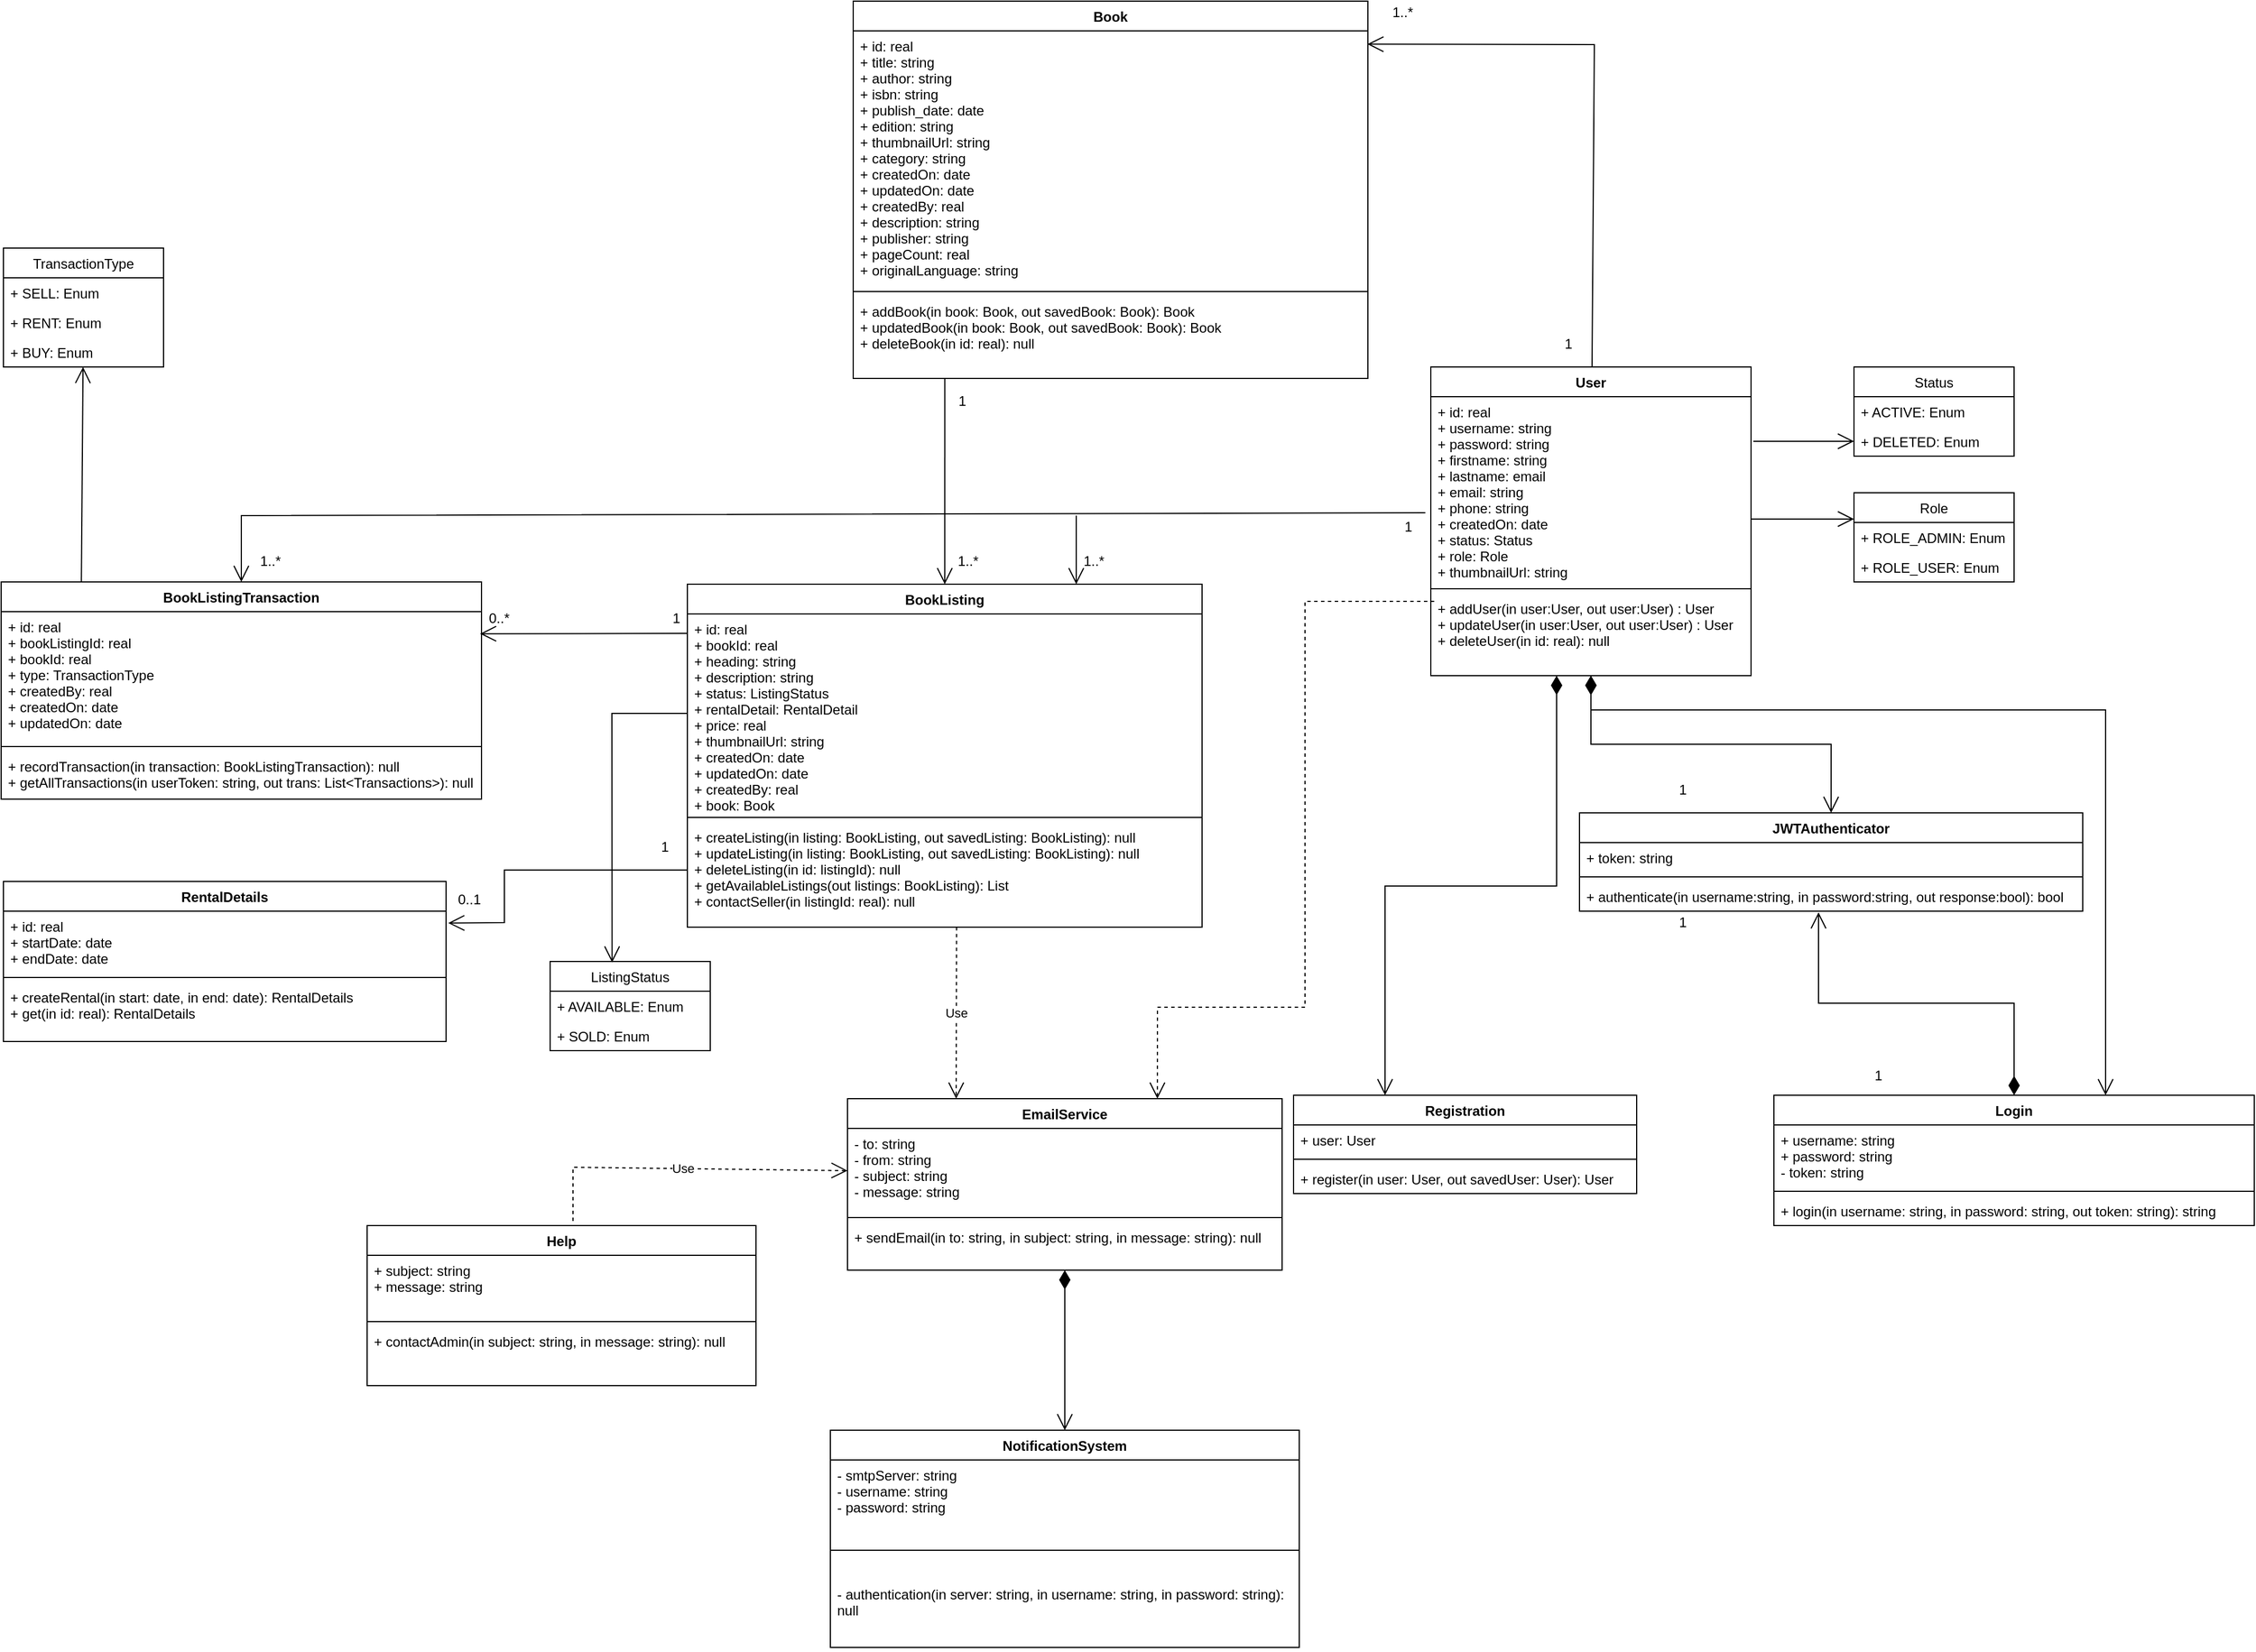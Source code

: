 <mxfile version="14.4.3" type="device"><diagram id="NS_lk_DK65q00Imii6x4" name="Page-1"><mxGraphModel dx="2168" dy="1858" grid="1" gridSize="10" guides="1" tooltips="1" connect="1" arrows="1" fold="1" page="1" pageScale="1" pageWidth="850" pageHeight="1100" math="0" shadow="0"><root><mxCell id="0"/><mxCell id="1" parent="0"/><mxCell id="VNpAgADKJumztZuWfa_--1" value="BookListingTransaction" style="swimlane;fontStyle=1;align=center;verticalAlign=top;childLayout=stackLayout;horizontal=1;startSize=26;horizontalStack=0;resizeParent=1;resizeParentMax=0;resizeLast=0;collapsible=1;marginBottom=0;" vertex="1" parent="1"><mxGeometry x="-620" y="58" width="420" height="190" as="geometry"/></mxCell><mxCell id="VNpAgADKJumztZuWfa_--2" value="+ id: real&#10;+ bookListingId: real&#10;+ bookId: real&#10;+ type: TransactionType&#10;+ createdBy: real&#10;+ createdOn: date&#10;+ updatedOn: date" style="text;strokeColor=none;fillColor=none;align=left;verticalAlign=top;spacingLeft=4;spacingRight=4;overflow=hidden;rotatable=0;points=[[0,0.5],[1,0.5]];portConstraint=eastwest;" vertex="1" parent="VNpAgADKJumztZuWfa_--1"><mxGeometry y="26" width="420" height="114" as="geometry"/></mxCell><mxCell id="VNpAgADKJumztZuWfa_--3" value="" style="line;strokeWidth=1;fillColor=none;align=left;verticalAlign=middle;spacingTop=-1;spacingLeft=3;spacingRight=3;rotatable=0;labelPosition=right;points=[];portConstraint=eastwest;" vertex="1" parent="VNpAgADKJumztZuWfa_--1"><mxGeometry y="140" width="420" height="8" as="geometry"/></mxCell><mxCell id="VNpAgADKJumztZuWfa_--4" value="+ recordTransaction(in transaction: BookListingTransaction): null&#10;+ getAllTransactions(in userToken: string, out trans: List&lt;Transactions&gt;): null" style="text;strokeColor=none;fillColor=none;align=left;verticalAlign=top;spacingLeft=4;spacingRight=4;overflow=hidden;rotatable=0;points=[[0,0.5],[1,0.5]];portConstraint=eastwest;" vertex="1" parent="VNpAgADKJumztZuWfa_--1"><mxGeometry y="148" width="420" height="42" as="geometry"/></mxCell><mxCell id="VNpAgADKJumztZuWfa_--6" value="BookListing" style="swimlane;fontStyle=1;align=center;verticalAlign=top;childLayout=stackLayout;horizontal=1;startSize=26;horizontalStack=0;resizeParent=1;resizeParentMax=0;resizeLast=0;collapsible=1;marginBottom=0;" vertex="1" parent="1"><mxGeometry x="-20" y="60" width="450" height="300" as="geometry"/></mxCell><mxCell id="VNpAgADKJumztZuWfa_--7" value="+ id: real&#10;+ bookId: real&#10;+ heading: string&#10;+ description: string&#10;+ status: ListingStatus&#10;+ rentalDetail: RentalDetail&#10;+ price: real&#10;+ thumbnailUrl: string&#10;+ createdOn: date&#10;+ updatedOn: date&#10;+ createdBy: real&#10;+ book: Book" style="text;strokeColor=none;fillColor=none;align=left;verticalAlign=top;spacingLeft=4;spacingRight=4;overflow=hidden;rotatable=0;points=[[0,0.5],[1,0.5]];portConstraint=eastwest;" vertex="1" parent="VNpAgADKJumztZuWfa_--6"><mxGeometry y="26" width="450" height="174" as="geometry"/></mxCell><mxCell id="VNpAgADKJumztZuWfa_--8" value="" style="line;strokeWidth=1;fillColor=none;align=left;verticalAlign=middle;spacingTop=-1;spacingLeft=3;spacingRight=3;rotatable=0;labelPosition=right;points=[];portConstraint=eastwest;" vertex="1" parent="VNpAgADKJumztZuWfa_--6"><mxGeometry y="200" width="450" height="8" as="geometry"/></mxCell><mxCell id="VNpAgADKJumztZuWfa_--9" value="+ createListing(in listing: BookListing, out savedListing: BookListing): null&#10;+ updateListing(in listing: BookListing, out savedListing: BookListing): null&#10;+ deleteListing(in id: listingId): null&#10;+ getAvailableListings(out listings: BookListing): List&#10;+ contactSeller(in listingId: real): null" style="text;strokeColor=none;fillColor=none;align=left;verticalAlign=top;spacingLeft=4;spacingRight=4;overflow=hidden;rotatable=0;points=[[0,0.5],[1,0.5]];portConstraint=eastwest;" vertex="1" parent="VNpAgADKJumztZuWfa_--6"><mxGeometry y="208" width="450" height="92" as="geometry"/></mxCell><mxCell id="VNpAgADKJumztZuWfa_--10" value="Registration" style="swimlane;fontStyle=1;align=center;verticalAlign=top;childLayout=stackLayout;horizontal=1;startSize=26;horizontalStack=0;resizeParent=1;resizeParentMax=0;resizeLast=0;collapsible=1;marginBottom=0;" vertex="1" parent="1"><mxGeometry x="510" y="507" width="300" height="86" as="geometry"/></mxCell><mxCell id="VNpAgADKJumztZuWfa_--11" value="+ user: User" style="text;strokeColor=none;fillColor=none;align=left;verticalAlign=top;spacingLeft=4;spacingRight=4;overflow=hidden;rotatable=0;points=[[0,0.5],[1,0.5]];portConstraint=eastwest;" vertex="1" parent="VNpAgADKJumztZuWfa_--10"><mxGeometry y="26" width="300" height="26" as="geometry"/></mxCell><mxCell id="VNpAgADKJumztZuWfa_--12" value="" style="line;strokeWidth=1;fillColor=none;align=left;verticalAlign=middle;spacingTop=-1;spacingLeft=3;spacingRight=3;rotatable=0;labelPosition=right;points=[];portConstraint=eastwest;" vertex="1" parent="VNpAgADKJumztZuWfa_--10"><mxGeometry y="52" width="300" height="8" as="geometry"/></mxCell><mxCell id="VNpAgADKJumztZuWfa_--13" value="+ register(in user: User, out savedUser: User): User" style="text;strokeColor=none;fillColor=none;align=left;verticalAlign=top;spacingLeft=4;spacingRight=4;overflow=hidden;rotatable=0;points=[[0,0.5],[1,0.5]];portConstraint=eastwest;" vertex="1" parent="VNpAgADKJumztZuWfa_--10"><mxGeometry y="60" width="300" height="26" as="geometry"/></mxCell><mxCell id="VNpAgADKJumztZuWfa_--14" value="Login" style="swimlane;fontStyle=1;align=center;verticalAlign=top;childLayout=stackLayout;horizontal=1;startSize=26;horizontalStack=0;resizeParent=1;resizeParentMax=0;resizeLast=0;collapsible=1;marginBottom=0;" vertex="1" parent="1"><mxGeometry x="930" y="507" width="420" height="114" as="geometry"/></mxCell><mxCell id="VNpAgADKJumztZuWfa_--15" value="+ username: string&#10;+ password: string&#10;- token: string" style="text;strokeColor=none;fillColor=none;align=left;verticalAlign=top;spacingLeft=4;spacingRight=4;overflow=hidden;rotatable=0;points=[[0,0.5],[1,0.5]];portConstraint=eastwest;" vertex="1" parent="VNpAgADKJumztZuWfa_--14"><mxGeometry y="26" width="420" height="54" as="geometry"/></mxCell><mxCell id="VNpAgADKJumztZuWfa_--16" value="" style="line;strokeWidth=1;fillColor=none;align=left;verticalAlign=middle;spacingTop=-1;spacingLeft=3;spacingRight=3;rotatable=0;labelPosition=right;points=[];portConstraint=eastwest;" vertex="1" parent="VNpAgADKJumztZuWfa_--14"><mxGeometry y="80" width="420" height="8" as="geometry"/></mxCell><mxCell id="VNpAgADKJumztZuWfa_--17" value="+ login(in username: string, in password: string, out token: string): string" style="text;strokeColor=none;fillColor=none;align=left;verticalAlign=top;spacingLeft=4;spacingRight=4;overflow=hidden;rotatable=0;points=[[0,0.5],[1,0.5]];portConstraint=eastwest;" vertex="1" parent="VNpAgADKJumztZuWfa_--14"><mxGeometry y="88" width="420" height="26" as="geometry"/></mxCell><mxCell id="VNpAgADKJumztZuWfa_--18" value="User" style="swimlane;fontStyle=1;align=center;verticalAlign=top;childLayout=stackLayout;horizontal=1;startSize=26;horizontalStack=0;resizeParent=1;resizeParentMax=0;resizeLast=0;collapsible=1;marginBottom=0;" vertex="1" parent="1"><mxGeometry x="630" y="-130" width="280" height="270" as="geometry"/></mxCell><mxCell id="VNpAgADKJumztZuWfa_--19" value="+ id: real&#10;+ username: string&#10;+ password: string&#10;+ firstname: string&#10;+ lastname: email&#10;+ email: string&#10;+ phone: string&#10;+ createdOn: date&#10;+ status: Status&#10;+ role: Role&#10;+ thumbnailUrl: string " style="text;strokeColor=none;fillColor=none;align=left;verticalAlign=top;spacingLeft=4;spacingRight=4;overflow=hidden;rotatable=0;points=[[0,0.5],[1,0.5]];portConstraint=eastwest;" vertex="1" parent="VNpAgADKJumztZuWfa_--18"><mxGeometry y="26" width="280" height="164" as="geometry"/></mxCell><mxCell id="VNpAgADKJumztZuWfa_--104" value="" style="line;strokeWidth=1;fillColor=none;align=left;verticalAlign=middle;spacingTop=-1;spacingLeft=3;spacingRight=3;rotatable=0;labelPosition=right;points=[];portConstraint=eastwest;" vertex="1" parent="VNpAgADKJumztZuWfa_--18"><mxGeometry y="190" width="280" height="8" as="geometry"/></mxCell><mxCell id="VNpAgADKJumztZuWfa_--103" value="+ addUser(in user:User, out user:User) : User &#10;+ updateUser(in user:User, out user:User) : User &#10;+ deleteUser(in id: real): null " style="text;strokeColor=none;fillColor=none;align=left;verticalAlign=top;spacingLeft=4;spacingRight=4;overflow=hidden;rotatable=0;points=[[0,0.5],[1,0.5]];portConstraint=eastwest;" vertex="1" parent="VNpAgADKJumztZuWfa_--18"><mxGeometry y="198" width="280" height="72" as="geometry"/></mxCell><mxCell id="VNpAgADKJumztZuWfa_--22" value="Book" style="swimlane;fontStyle=1;align=center;verticalAlign=top;childLayout=stackLayout;horizontal=1;startSize=26;horizontalStack=0;resizeParent=1;resizeParentMax=0;resizeLast=0;collapsible=1;marginBottom=0;" vertex="1" parent="1"><mxGeometry x="125" y="-450" width="450" height="330" as="geometry"/></mxCell><mxCell id="VNpAgADKJumztZuWfa_--23" value="+ id: real&#10;+ title: string&#10;+ author: string&#10;+ isbn: string&#10;+ publish_date: date&#10;+ edition: string&#10;+ thumbnailUrl: string&#10;+ category: string&#10;+ createdOn: date&#10;+ updatedOn: date&#10;+ createdBy: real&#10;+ description: string&#10;+ publisher: string&#10;+ pageCount: real&#10;+ originalLanguage: string" style="text;strokeColor=none;fillColor=none;align=left;verticalAlign=top;spacingLeft=4;spacingRight=4;overflow=hidden;rotatable=0;points=[[0,0.5],[1,0.5]];portConstraint=eastwest;" vertex="1" parent="VNpAgADKJumztZuWfa_--22"><mxGeometry y="26" width="450" height="224" as="geometry"/></mxCell><mxCell id="VNpAgADKJumztZuWfa_--24" value="" style="line;strokeWidth=1;fillColor=none;align=left;verticalAlign=middle;spacingTop=-1;spacingLeft=3;spacingRight=3;rotatable=0;labelPosition=right;points=[];portConstraint=eastwest;" vertex="1" parent="VNpAgADKJumztZuWfa_--22"><mxGeometry y="250" width="450" height="8" as="geometry"/></mxCell><mxCell id="VNpAgADKJumztZuWfa_--25" value="+ addBook(in book: Book, out savedBook: Book): Book&#10;+ updatedBook(in book: Book, out savedBook: Book): Book&#10;+ deleteBook(in id: real): null" style="text;strokeColor=none;fillColor=none;align=left;verticalAlign=top;spacingLeft=4;spacingRight=4;overflow=hidden;rotatable=0;points=[[0,0.5],[1,0.5]];portConstraint=eastwest;" vertex="1" parent="VNpAgADKJumztZuWfa_--22"><mxGeometry y="258" width="450" height="72" as="geometry"/></mxCell><mxCell id="VNpAgADKJumztZuWfa_--26" value="Help" style="swimlane;fontStyle=1;align=center;verticalAlign=top;childLayout=stackLayout;horizontal=1;startSize=26;horizontalStack=0;resizeParent=1;resizeParentMax=0;resizeLast=0;collapsible=1;marginBottom=0;" vertex="1" parent="1"><mxGeometry x="-300" y="621" width="340" height="140" as="geometry"/></mxCell><mxCell id="VNpAgADKJumztZuWfa_--27" value="+ subject: string&#10;+ message: string" style="text;strokeColor=none;fillColor=none;align=left;verticalAlign=top;spacingLeft=4;spacingRight=4;overflow=hidden;rotatable=0;points=[[0,0.5],[1,0.5]];portConstraint=eastwest;" vertex="1" parent="VNpAgADKJumztZuWfa_--26"><mxGeometry y="26" width="340" height="54" as="geometry"/></mxCell><mxCell id="VNpAgADKJumztZuWfa_--28" value="" style="line;strokeWidth=1;fillColor=none;align=left;verticalAlign=middle;spacingTop=-1;spacingLeft=3;spacingRight=3;rotatable=0;labelPosition=right;points=[];portConstraint=eastwest;" vertex="1" parent="VNpAgADKJumztZuWfa_--26"><mxGeometry y="80" width="340" height="8" as="geometry"/></mxCell><mxCell id="VNpAgADKJumztZuWfa_--29" value="+ contactAdmin(in subject: string, in message: string): null" style="text;strokeColor=none;fillColor=none;align=left;verticalAlign=top;spacingLeft=4;spacingRight=4;overflow=hidden;rotatable=0;points=[[0,0.5],[1,0.5]];portConstraint=eastwest;" vertex="1" parent="VNpAgADKJumztZuWfa_--26"><mxGeometry y="88" width="340" height="52" as="geometry"/></mxCell><mxCell id="VNpAgADKJumztZuWfa_--30" value="EmailService" style="swimlane;fontStyle=1;align=center;verticalAlign=top;childLayout=stackLayout;horizontal=1;startSize=26;horizontalStack=0;resizeParent=1;resizeParentMax=0;resizeLast=0;collapsible=1;marginBottom=0;" vertex="1" parent="1"><mxGeometry x="120" y="510" width="380" height="150" as="geometry"/></mxCell><mxCell id="VNpAgADKJumztZuWfa_--31" value="- to: string&#10;- from: string&#10;- subject: string&#10;- message: string" style="text;strokeColor=none;fillColor=none;align=left;verticalAlign=top;spacingLeft=4;spacingRight=4;overflow=hidden;rotatable=0;points=[[0,0.5],[1,0.5]];portConstraint=eastwest;" vertex="1" parent="VNpAgADKJumztZuWfa_--30"><mxGeometry y="26" width="380" height="74" as="geometry"/></mxCell><mxCell id="VNpAgADKJumztZuWfa_--32" value="" style="line;strokeWidth=1;fillColor=none;align=left;verticalAlign=middle;spacingTop=-1;spacingLeft=3;spacingRight=3;rotatable=0;labelPosition=right;points=[];portConstraint=eastwest;" vertex="1" parent="VNpAgADKJumztZuWfa_--30"><mxGeometry y="100" width="380" height="8" as="geometry"/></mxCell><mxCell id="VNpAgADKJumztZuWfa_--33" value="+ sendEmail(in to: string, in subject: string, in message: string): null" style="text;strokeColor=none;fillColor=none;align=left;verticalAlign=top;spacingLeft=4;spacingRight=4;overflow=hidden;rotatable=0;points=[[0,0.5],[1,0.5]];portConstraint=eastwest;" vertex="1" parent="VNpAgADKJumztZuWfa_--30"><mxGeometry y="108" width="380" height="42" as="geometry"/></mxCell><mxCell id="VNpAgADKJumztZuWfa_--34" value="JWTAuthenticator" style="swimlane;fontStyle=1;align=center;verticalAlign=top;childLayout=stackLayout;horizontal=1;startSize=26;horizontalStack=0;resizeParent=1;resizeParentMax=0;resizeLast=0;collapsible=1;marginBottom=0;" vertex="1" parent="1"><mxGeometry x="760" y="260" width="440" height="86" as="geometry"/></mxCell><mxCell id="VNpAgADKJumztZuWfa_--35" value="+ token: string" style="text;strokeColor=none;fillColor=none;align=left;verticalAlign=top;spacingLeft=4;spacingRight=4;overflow=hidden;rotatable=0;points=[[0,0.5],[1,0.5]];portConstraint=eastwest;" vertex="1" parent="VNpAgADKJumztZuWfa_--34"><mxGeometry y="26" width="440" height="26" as="geometry"/></mxCell><mxCell id="VNpAgADKJumztZuWfa_--36" value="" style="line;strokeWidth=1;fillColor=none;align=left;verticalAlign=middle;spacingTop=-1;spacingLeft=3;spacingRight=3;rotatable=0;labelPosition=right;points=[];portConstraint=eastwest;" vertex="1" parent="VNpAgADKJumztZuWfa_--34"><mxGeometry y="52" width="440" height="8" as="geometry"/></mxCell><mxCell id="VNpAgADKJumztZuWfa_--37" value="+ authenticate(in username:string, in password:string, out response:bool): bool" style="text;strokeColor=none;fillColor=none;align=left;verticalAlign=top;spacingLeft=4;spacingRight=4;overflow=hidden;rotatable=0;points=[[0,0.5],[1,0.5]];portConstraint=eastwest;" vertex="1" parent="VNpAgADKJumztZuWfa_--34"><mxGeometry y="60" width="440" height="26" as="geometry"/></mxCell><mxCell id="VNpAgADKJumztZuWfa_--38" value="NotificationSystem" style="swimlane;fontStyle=1;align=center;verticalAlign=top;childLayout=stackLayout;horizontal=1;startSize=26;horizontalStack=0;resizeParent=1;resizeParentMax=0;resizeLast=0;collapsible=1;marginBottom=0;" vertex="1" parent="1"><mxGeometry x="105" y="800" width="410" height="190" as="geometry"/></mxCell><mxCell id="VNpAgADKJumztZuWfa_--39" value="- smtpServer: string&#10;- username: string&#10;- password: string" style="text;strokeColor=none;fillColor=none;align=left;verticalAlign=top;spacingLeft=4;spacingRight=4;overflow=hidden;rotatable=0;points=[[0,0.5],[1,0.5]];portConstraint=eastwest;" vertex="1" parent="VNpAgADKJumztZuWfa_--38"><mxGeometry y="26" width="410" height="54" as="geometry"/></mxCell><mxCell id="VNpAgADKJumztZuWfa_--40" value="" style="line;strokeWidth=1;fillColor=none;align=left;verticalAlign=middle;spacingTop=-1;spacingLeft=3;spacingRight=3;rotatable=0;labelPosition=right;points=[];portConstraint=eastwest;" vertex="1" parent="VNpAgADKJumztZuWfa_--38"><mxGeometry y="80" width="410" height="50" as="geometry"/></mxCell><mxCell id="VNpAgADKJumztZuWfa_--41" value="- authentication(in server: string, in username: string, in password: string): &#10;null" style="text;strokeColor=none;fillColor=none;align=left;verticalAlign=top;spacingLeft=4;spacingRight=4;overflow=hidden;rotatable=0;points=[[0,0.5],[1,0.5]];portConstraint=eastwest;" vertex="1" parent="VNpAgADKJumztZuWfa_--38"><mxGeometry y="130" width="410" height="60" as="geometry"/></mxCell><mxCell id="VNpAgADKJumztZuWfa_--42" value="RentalDetails" style="swimlane;fontStyle=1;align=center;verticalAlign=top;childLayout=stackLayout;horizontal=1;startSize=26;horizontalStack=0;resizeParent=1;resizeParentMax=0;resizeLast=0;collapsible=1;marginBottom=0;" vertex="1" parent="1"><mxGeometry x="-618" y="320" width="387" height="140" as="geometry"/></mxCell><mxCell id="VNpAgADKJumztZuWfa_--43" value="+ id: real&#10;+ startDate: date&#10;+ endDate: date" style="text;strokeColor=none;fillColor=none;align=left;verticalAlign=top;spacingLeft=4;spacingRight=4;overflow=hidden;rotatable=0;points=[[0,0.5],[1,0.5]];portConstraint=eastwest;" vertex="1" parent="VNpAgADKJumztZuWfa_--42"><mxGeometry y="26" width="387" height="54" as="geometry"/></mxCell><mxCell id="VNpAgADKJumztZuWfa_--44" value="" style="line;strokeWidth=1;fillColor=none;align=left;verticalAlign=middle;spacingTop=-1;spacingLeft=3;spacingRight=3;rotatable=0;labelPosition=right;points=[];portConstraint=eastwest;" vertex="1" parent="VNpAgADKJumztZuWfa_--42"><mxGeometry y="80" width="387" height="8" as="geometry"/></mxCell><mxCell id="VNpAgADKJumztZuWfa_--45" value="+ createRental(in start: date, in end: date): RentalDetails&#10;+ get(in id: real): RentalDetails" style="text;strokeColor=none;fillColor=none;align=left;verticalAlign=top;spacingLeft=4;spacingRight=4;overflow=hidden;rotatable=0;points=[[0,0.5],[1,0.5]];portConstraint=eastwest;" vertex="1" parent="VNpAgADKJumztZuWfa_--42"><mxGeometry y="88" width="387" height="52" as="geometry"/></mxCell><mxCell id="VNpAgADKJumztZuWfa_--51" value="" style="endArrow=open;html=1;endSize=12;startArrow=diamondThin;startSize=14;startFill=1;edgeStyle=orthogonalEdgeStyle;align=left;verticalAlign=bottom;entryX=0.5;entryY=0;entryDx=0;entryDy=0;rounded=0;" edge="1" parent="1" source="VNpAgADKJumztZuWfa_--18" target="VNpAgADKJumztZuWfa_--34"><mxGeometry x="-1" y="3" relative="1" as="geometry"><mxPoint x="691.04" y="126" as="sourcePoint"/><mxPoint x="430" y="290" as="targetPoint"/></mxGeometry></mxCell><mxCell id="VNpAgADKJumztZuWfa_--54" value="1" style="text;html=1;align=center;verticalAlign=middle;resizable=0;points=[];autosize=1;" vertex="1" parent="1"><mxGeometry x="840" y="230" width="20" height="20" as="geometry"/></mxCell><mxCell id="VNpAgADKJumztZuWfa_--55" value="" style="endArrow=open;html=1;endSize=12;startArrow=diamondThin;startSize=14;startFill=1;edgeStyle=orthogonalEdgeStyle;align=left;verticalAlign=bottom;exitX=0.5;exitY=0;exitDx=0;exitDy=0;entryX=0.475;entryY=1.038;entryDx=0;entryDy=0;entryPerimeter=0;rounded=0;" edge="1" parent="1" source="VNpAgADKJumztZuWfa_--14" target="VNpAgADKJumztZuWfa_--37"><mxGeometry x="-1" y="3" relative="1" as="geometry"><mxPoint x="790" y="360" as="sourcePoint"/><mxPoint x="950" y="360" as="targetPoint"/></mxGeometry></mxCell><mxCell id="VNpAgADKJumztZuWfa_--56" value="1" style="text;html=1;align=center;verticalAlign=middle;resizable=0;points=[];autosize=1;" vertex="1" parent="1"><mxGeometry x="1011" y="480" width="20" height="20" as="geometry"/></mxCell><mxCell id="VNpAgADKJumztZuWfa_--57" value="1" style="text;html=1;align=center;verticalAlign=middle;resizable=0;points=[];autosize=1;" vertex="1" parent="1"><mxGeometry x="840" y="346" width="20" height="20" as="geometry"/></mxCell><mxCell id="VNpAgADKJumztZuWfa_--60" value="" style="endArrow=open;html=1;endSize=12;startArrow=diamondThin;startSize=14;startFill=1;edgeStyle=orthogonalEdgeStyle;align=left;verticalAlign=bottom;rounded=0;" edge="1" parent="1" source="VNpAgADKJumztZuWfa_--18" target="VNpAgADKJumztZuWfa_--10"><mxGeometry x="-1" y="3" relative="1" as="geometry"><mxPoint x="470" y="350" as="sourcePoint"/><mxPoint x="630" y="350" as="targetPoint"/><Array as="points"><mxPoint x="740" y="324"/><mxPoint x="590" y="324"/></Array></mxGeometry></mxCell><mxCell id="VNpAgADKJumztZuWfa_--62" value="" style="endArrow=open;html=1;endSize=12;startArrow=diamondThin;startSize=14;startFill=1;edgeStyle=orthogonalEdgeStyle;align=left;verticalAlign=bottom;rounded=0;" edge="1" parent="1" source="VNpAgADKJumztZuWfa_--18" target="VNpAgADKJumztZuWfa_--14"><mxGeometry x="-1" y="3" relative="1" as="geometry"><mxPoint x="803" y="93" as="sourcePoint"/><mxPoint x="1033" y="507" as="targetPoint"/><Array as="points"><mxPoint x="770" y="170"/><mxPoint x="1220" y="170"/></Array></mxGeometry></mxCell><mxCell id="VNpAgADKJumztZuWfa_--72" value="Use" style="endArrow=open;endSize=12;dashed=1;html=1;rounded=0;entryX=0;entryY=0.5;entryDx=0;entryDy=0;" edge="1" parent="1" target="VNpAgADKJumztZuWfa_--31"><mxGeometry width="160" relative="1" as="geometry"><mxPoint x="-120" y="617" as="sourcePoint"/><mxPoint x="340" y="450" as="targetPoint"/><Array as="points"><mxPoint x="-120" y="570"/></Array></mxGeometry></mxCell><mxCell id="VNpAgADKJumztZuWfa_--73" value="" style="endArrow=open;endFill=1;endSize=12;html=1;exitX=0.178;exitY=1;exitDx=0;exitDy=0;exitPerimeter=0;" edge="1" parent="1" source="VNpAgADKJumztZuWfa_--25" target="VNpAgADKJumztZuWfa_--6"><mxGeometry width="160" relative="1" as="geometry"><mxPoint x="70" y="280" as="sourcePoint"/><mxPoint x="270" y="190" as="targetPoint"/></mxGeometry></mxCell><mxCell id="VNpAgADKJumztZuWfa_--74" value="" style="endArrow=open;endFill=1;endSize=12;html=1;entryX=0.997;entryY=0.17;entryDx=0;entryDy=0;entryPerimeter=0;exitX=0;exitY=0.098;exitDx=0;exitDy=0;exitPerimeter=0;" edge="1" parent="1" source="VNpAgADKJumztZuWfa_--7" target="VNpAgADKJumztZuWfa_--2"><mxGeometry width="160" relative="1" as="geometry"><mxPoint x="80" y="220" as="sourcePoint"/><mxPoint x="140" y="240" as="targetPoint"/></mxGeometry></mxCell><mxCell id="VNpAgADKJumztZuWfa_--75" value="" style="endArrow=open;endFill=1;endSize=12;html=1;entryX=0.999;entryY=0.114;entryDx=0;entryDy=0;entryPerimeter=0;rounded=0;" edge="1" parent="1" source="VNpAgADKJumztZuWfa_--18" target="VNpAgADKJumztZuWfa_--22"><mxGeometry width="160" relative="1" as="geometry"><mxPoint x="640" y="140" as="sourcePoint"/><mxPoint x="270" y="280" as="targetPoint"/><Array as="points"><mxPoint x="773" y="-412"/></Array></mxGeometry></mxCell><mxCell id="VNpAgADKJumztZuWfa_--76" value="" style="endArrow=open;html=1;endSize=12;startArrow=diamondThin;startSize=14;startFill=1;edgeStyle=orthogonalEdgeStyle;align=left;verticalAlign=bottom;" edge="1" parent="1" source="VNpAgADKJumztZuWfa_--30" target="VNpAgADKJumztZuWfa_--38"><mxGeometry x="-1" y="3" relative="1" as="geometry"><mxPoint x="490" y="700" as="sourcePoint"/><mxPoint x="650" y="700" as="targetPoint"/></mxGeometry></mxCell><mxCell id="VNpAgADKJumztZuWfa_--77" value="" style="endArrow=open;endFill=1;endSize=12;html=1;rounded=0;entryX=1.005;entryY=0.193;entryDx=0;entryDy=0;entryPerimeter=0;" edge="1" parent="1" target="VNpAgADKJumztZuWfa_--43"><mxGeometry width="160" relative="1" as="geometry"><mxPoint x="-20" y="310" as="sourcePoint"/><mxPoint x="-269" y="355" as="targetPoint"/><Array as="points"><mxPoint x="-180" y="310"/><mxPoint x="-180" y="356"/></Array></mxGeometry></mxCell><mxCell id="VNpAgADKJumztZuWfa_--78" value="1" style="text;html=1;align=center;verticalAlign=middle;resizable=0;points=[];autosize=1;" vertex="1" parent="1"><mxGeometry x="-40" y="80" width="20" height="20" as="geometry"/></mxCell><mxCell id="VNpAgADKJumztZuWfa_--79" value="0..*" style="text;html=1;align=center;verticalAlign=middle;resizable=0;points=[];autosize=1;" vertex="1" parent="1"><mxGeometry x="-200" y="80" width="30" height="20" as="geometry"/></mxCell><mxCell id="VNpAgADKJumztZuWfa_--80" value="1" style="text;html=1;align=center;verticalAlign=middle;resizable=0;points=[];autosize=1;" vertex="1" parent="1"><mxGeometry x="-50" y="280" width="20" height="20" as="geometry"/></mxCell><mxCell id="VNpAgADKJumztZuWfa_--81" value="0..1" style="text;html=1;align=center;verticalAlign=middle;resizable=0;points=[];autosize=1;" vertex="1" parent="1"><mxGeometry x="-231" y="326" width="40" height="20" as="geometry"/></mxCell><mxCell id="VNpAgADKJumztZuWfa_--82" value="1" style="text;html=1;align=center;verticalAlign=middle;resizable=0;points=[];autosize=1;" vertex="1" parent="1"><mxGeometry x="210" y="-110" width="20" height="20" as="geometry"/></mxCell><mxCell id="VNpAgADKJumztZuWfa_--83" value="1..*" style="text;html=1;align=center;verticalAlign=middle;resizable=0;points=[];autosize=1;" vertex="1" parent="1"><mxGeometry x="320" y="30" width="30" height="20" as="geometry"/></mxCell><mxCell id="VNpAgADKJumztZuWfa_--84" value="1" style="text;html=1;align=center;verticalAlign=middle;resizable=0;points=[];autosize=1;" vertex="1" parent="1"><mxGeometry x="740" y="-160" width="20" height="20" as="geometry"/></mxCell><mxCell id="VNpAgADKJumztZuWfa_--85" value="1..*" style="text;html=1;align=center;verticalAlign=middle;resizable=0;points=[];autosize=1;" vertex="1" parent="1"><mxGeometry x="590" y="-450" width="30" height="20" as="geometry"/></mxCell><mxCell id="VNpAgADKJumztZuWfa_--87" value="" style="endArrow=open;endFill=1;endSize=12;html=1;entryX=0.5;entryY=0;entryDx=0;entryDy=0;rounded=0;exitX=-0.017;exitY=0.619;exitDx=0;exitDy=0;exitPerimeter=0;" edge="1" parent="1" source="VNpAgADKJumztZuWfa_--19" target="VNpAgADKJumztZuWfa_--1"><mxGeometry width="160" relative="1" as="geometry"><mxPoint x="620" y="34" as="sourcePoint"/><mxPoint x="510" y="20" as="targetPoint"/><Array as="points"><mxPoint x="-410"/></Array></mxGeometry></mxCell><mxCell id="VNpAgADKJumztZuWfa_--88" value="1" style="text;html=1;align=center;verticalAlign=middle;resizable=0;points=[];autosize=1;" vertex="1" parent="1"><mxGeometry x="600" width="20" height="20" as="geometry"/></mxCell><mxCell id="VNpAgADKJumztZuWfa_--89" value="1..*" style="text;html=1;align=center;verticalAlign=middle;resizable=0;points=[];autosize=1;" vertex="1" parent="1"><mxGeometry x="-400" y="30" width="30" height="20" as="geometry"/></mxCell><mxCell id="VNpAgADKJumztZuWfa_--90" value="" style="endArrow=open;endFill=1;endSize=12;html=1;jumpSize=6;" edge="1" parent="1"><mxGeometry width="160" relative="1" as="geometry"><mxPoint x="320" as="sourcePoint"/><mxPoint x="320" y="60" as="targetPoint"/></mxGeometry></mxCell><mxCell id="VNpAgADKJumztZuWfa_--91" value="1..*" style="text;html=1;align=center;verticalAlign=middle;resizable=0;points=[];autosize=1;" vertex="1" parent="1"><mxGeometry x="210" y="30" width="30" height="20" as="geometry"/></mxCell><mxCell id="VNpAgADKJumztZuWfa_--92" value="" style="endArrow=open;endSize=12;dashed=1;html=1;entryX=0.713;entryY=0;entryDx=0;entryDy=0;entryPerimeter=0;rounded=0;" edge="1" parent="1" target="VNpAgADKJumztZuWfa_--30"><mxGeometry width="160" relative="1" as="geometry"><mxPoint x="633" y="75" as="sourcePoint"/><mxPoint x="570" y="390" as="targetPoint"/><Array as="points"><mxPoint x="520" y="75"/><mxPoint x="520" y="430"/><mxPoint x="391" y="430"/></Array></mxGeometry></mxCell><mxCell id="VNpAgADKJumztZuWfa_--94" value="Status" style="swimlane;fontStyle=0;childLayout=stackLayout;horizontal=1;startSize=26;fillColor=none;horizontalStack=0;resizeParent=1;resizeParentMax=0;resizeLast=0;collapsible=1;marginBottom=0;" vertex="1" parent="1"><mxGeometry x="1000" y="-130" width="140" height="78" as="geometry"/></mxCell><mxCell id="VNpAgADKJumztZuWfa_--95" value="+ ACTIVE: Enum" style="text;strokeColor=none;fillColor=none;align=left;verticalAlign=top;spacingLeft=4;spacingRight=4;overflow=hidden;rotatable=0;points=[[0,0.5],[1,0.5]];portConstraint=eastwest;" vertex="1" parent="VNpAgADKJumztZuWfa_--94"><mxGeometry y="26" width="140" height="26" as="geometry"/></mxCell><mxCell id="VNpAgADKJumztZuWfa_--96" value="+ DELETED: Enum" style="text;strokeColor=none;fillColor=none;align=left;verticalAlign=top;spacingLeft=4;spacingRight=4;overflow=hidden;rotatable=0;points=[[0,0.5],[1,0.5]];portConstraint=eastwest;" vertex="1" parent="VNpAgADKJumztZuWfa_--94"><mxGeometry y="52" width="140" height="26" as="geometry"/></mxCell><mxCell id="VNpAgADKJumztZuWfa_--98" value="Role" style="swimlane;fontStyle=0;childLayout=stackLayout;horizontal=1;startSize=26;fillColor=none;horizontalStack=0;resizeParent=1;resizeParentMax=0;resizeLast=0;collapsible=1;marginBottom=0;" vertex="1" parent="1"><mxGeometry x="1000" y="-20" width="140" height="78" as="geometry"/></mxCell><mxCell id="VNpAgADKJumztZuWfa_--99" value="+ ROLE_ADMIN: Enum" style="text;strokeColor=none;fillColor=none;align=left;verticalAlign=top;spacingLeft=4;spacingRight=4;overflow=hidden;rotatable=0;points=[[0,0.5],[1,0.5]];portConstraint=eastwest;" vertex="1" parent="VNpAgADKJumztZuWfa_--98"><mxGeometry y="26" width="140" height="26" as="geometry"/></mxCell><mxCell id="VNpAgADKJumztZuWfa_--100" value="+ ROLE_USER: Enum" style="text;strokeColor=none;fillColor=none;align=left;verticalAlign=top;spacingLeft=4;spacingRight=4;overflow=hidden;rotatable=0;points=[[0,0.5],[1,0.5]];portConstraint=eastwest;" vertex="1" parent="VNpAgADKJumztZuWfa_--98"><mxGeometry y="52" width="140" height="26" as="geometry"/></mxCell><mxCell id="VNpAgADKJumztZuWfa_--106" value="" style="endArrow=open;endFill=1;endSize=12;html=1;entryX=0;entryY=0.5;entryDx=0;entryDy=0;" edge="1" parent="1" target="VNpAgADKJumztZuWfa_--96"><mxGeometry width="160" relative="1" as="geometry"><mxPoint x="912" y="-65" as="sourcePoint"/><mxPoint x="1090" y="-180" as="targetPoint"/></mxGeometry></mxCell><mxCell id="VNpAgADKJumztZuWfa_--108" value="" style="endArrow=open;endFill=1;endSize=12;html=1;" edge="1" parent="1"><mxGeometry width="160" relative="1" as="geometry"><mxPoint x="910" y="2.984" as="sourcePoint"/><mxPoint x="1000" y="3" as="targetPoint"/></mxGeometry></mxCell><mxCell id="VNpAgADKJumztZuWfa_--109" value="TransactionType" style="swimlane;fontStyle=0;childLayout=stackLayout;horizontal=1;startSize=26;fillColor=none;horizontalStack=0;resizeParent=1;resizeParentMax=0;resizeLast=0;collapsible=1;marginBottom=0;" vertex="1" parent="1"><mxGeometry x="-618" y="-234" width="140" height="104" as="geometry"/></mxCell><mxCell id="VNpAgADKJumztZuWfa_--110" value="+ SELL: Enum" style="text;strokeColor=none;fillColor=none;align=left;verticalAlign=top;spacingLeft=4;spacingRight=4;overflow=hidden;rotatable=0;points=[[0,0.5],[1,0.5]];portConstraint=eastwest;" vertex="1" parent="VNpAgADKJumztZuWfa_--109"><mxGeometry y="26" width="140" height="26" as="geometry"/></mxCell><mxCell id="VNpAgADKJumztZuWfa_--111" value="+ RENT: Enum" style="text;strokeColor=none;fillColor=none;align=left;verticalAlign=top;spacingLeft=4;spacingRight=4;overflow=hidden;rotatable=0;points=[[0,0.5],[1,0.5]];portConstraint=eastwest;" vertex="1" parent="VNpAgADKJumztZuWfa_--109"><mxGeometry y="52" width="140" height="26" as="geometry"/></mxCell><mxCell id="VNpAgADKJumztZuWfa_--112" value="+ BUY: Enum" style="text;strokeColor=none;fillColor=none;align=left;verticalAlign=top;spacingLeft=4;spacingRight=4;overflow=hidden;rotatable=0;points=[[0,0.5],[1,0.5]];portConstraint=eastwest;" vertex="1" parent="VNpAgADKJumztZuWfa_--109"><mxGeometry y="78" width="140" height="26" as="geometry"/></mxCell><mxCell id="VNpAgADKJumztZuWfa_--113" value="" style="endArrow=open;endFill=1;endSize=12;html=1;exitX=0.167;exitY=0;exitDx=0;exitDy=0;exitPerimeter=0;" edge="1" parent="1" source="VNpAgADKJumztZuWfa_--1" target="VNpAgADKJumztZuWfa_--109"><mxGeometry width="160" relative="1" as="geometry"><mxPoint x="-180" y="-10" as="sourcePoint"/><mxPoint x="-20" y="-10" as="targetPoint"/></mxGeometry></mxCell><mxCell id="VNpAgADKJumztZuWfa_--115" value="ListingStatus" style="swimlane;fontStyle=0;childLayout=stackLayout;horizontal=1;startSize=26;fillColor=none;horizontalStack=0;resizeParent=1;resizeParentMax=0;resizeLast=0;collapsible=1;marginBottom=0;" vertex="1" parent="1"><mxGeometry x="-140" y="390" width="140" height="78" as="geometry"/></mxCell><mxCell id="VNpAgADKJumztZuWfa_--116" value="+ AVAILABLE: Enum" style="text;strokeColor=none;fillColor=none;align=left;verticalAlign=top;spacingLeft=4;spacingRight=4;overflow=hidden;rotatable=0;points=[[0,0.5],[1,0.5]];portConstraint=eastwest;" vertex="1" parent="VNpAgADKJumztZuWfa_--115"><mxGeometry y="26" width="140" height="26" as="geometry"/></mxCell><mxCell id="VNpAgADKJumztZuWfa_--117" value="+ SOLD: Enum" style="text;strokeColor=none;fillColor=none;align=left;verticalAlign=top;spacingLeft=4;spacingRight=4;overflow=hidden;rotatable=0;points=[[0,0.5],[1,0.5]];portConstraint=eastwest;" vertex="1" parent="VNpAgADKJumztZuWfa_--115"><mxGeometry y="52" width="140" height="26" as="geometry"/></mxCell><mxCell id="VNpAgADKJumztZuWfa_--119" value="" style="endArrow=open;endFill=1;endSize=12;html=1;entryX=0.387;entryY=0.011;entryDx=0;entryDy=0;exitX=0;exitY=0.5;exitDx=0;exitDy=0;entryPerimeter=0;rounded=0;" edge="1" parent="1" source="VNpAgADKJumztZuWfa_--7" target="VNpAgADKJumztZuWfa_--115"><mxGeometry width="160" relative="1" as="geometry"><mxPoint x="30" y="430" as="sourcePoint"/><mxPoint x="190" y="430" as="targetPoint"/><Array as="points"><mxPoint x="-86" y="173"/></Array></mxGeometry></mxCell><mxCell id="VNpAgADKJumztZuWfa_--120" value="Use" style="endArrow=open;endSize=12;dashed=1;html=1;entryX=0.25;entryY=0;entryDx=0;entryDy=0;exitX=0.523;exitY=0.998;exitDx=0;exitDy=0;exitPerimeter=0;" edge="1" parent="1" source="VNpAgADKJumztZuWfa_--9" target="VNpAgADKJumztZuWfa_--30"><mxGeometry width="160" relative="1" as="geometry"><mxPoint x="140" y="410" as="sourcePoint"/><mxPoint x="300" y="410" as="targetPoint"/></mxGeometry></mxCell></root></mxGraphModel></diagram></mxfile>